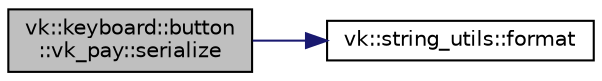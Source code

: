digraph "vk::keyboard::button::vk_pay::serialize"
{
 // LATEX_PDF_SIZE
  edge [fontname="Helvetica",fontsize="10",labelfontname="Helvetica",labelfontsize="10"];
  node [fontname="Helvetica",fontsize="10",shape=record];
  rankdir="LR";
  Node1 [label="vk::keyboard::button\l::vk_pay::serialize",height=0.2,width=0.4,color="black", fillcolor="grey75", style="filled", fontcolor="black",tooltip=" "];
  Node1 -> Node2 [color="midnightblue",fontsize="10",style="solid",fontname="Helvetica"];
  Node2 [label="vk::string_utils::format",height=0.2,width=0.4,color="black", fillcolor="white", style="filled",URL="$namespacevk_1_1string__utils.html#aeb80a403f0a69bcbb3fe26964e85bff0",tooltip=" "];
}
